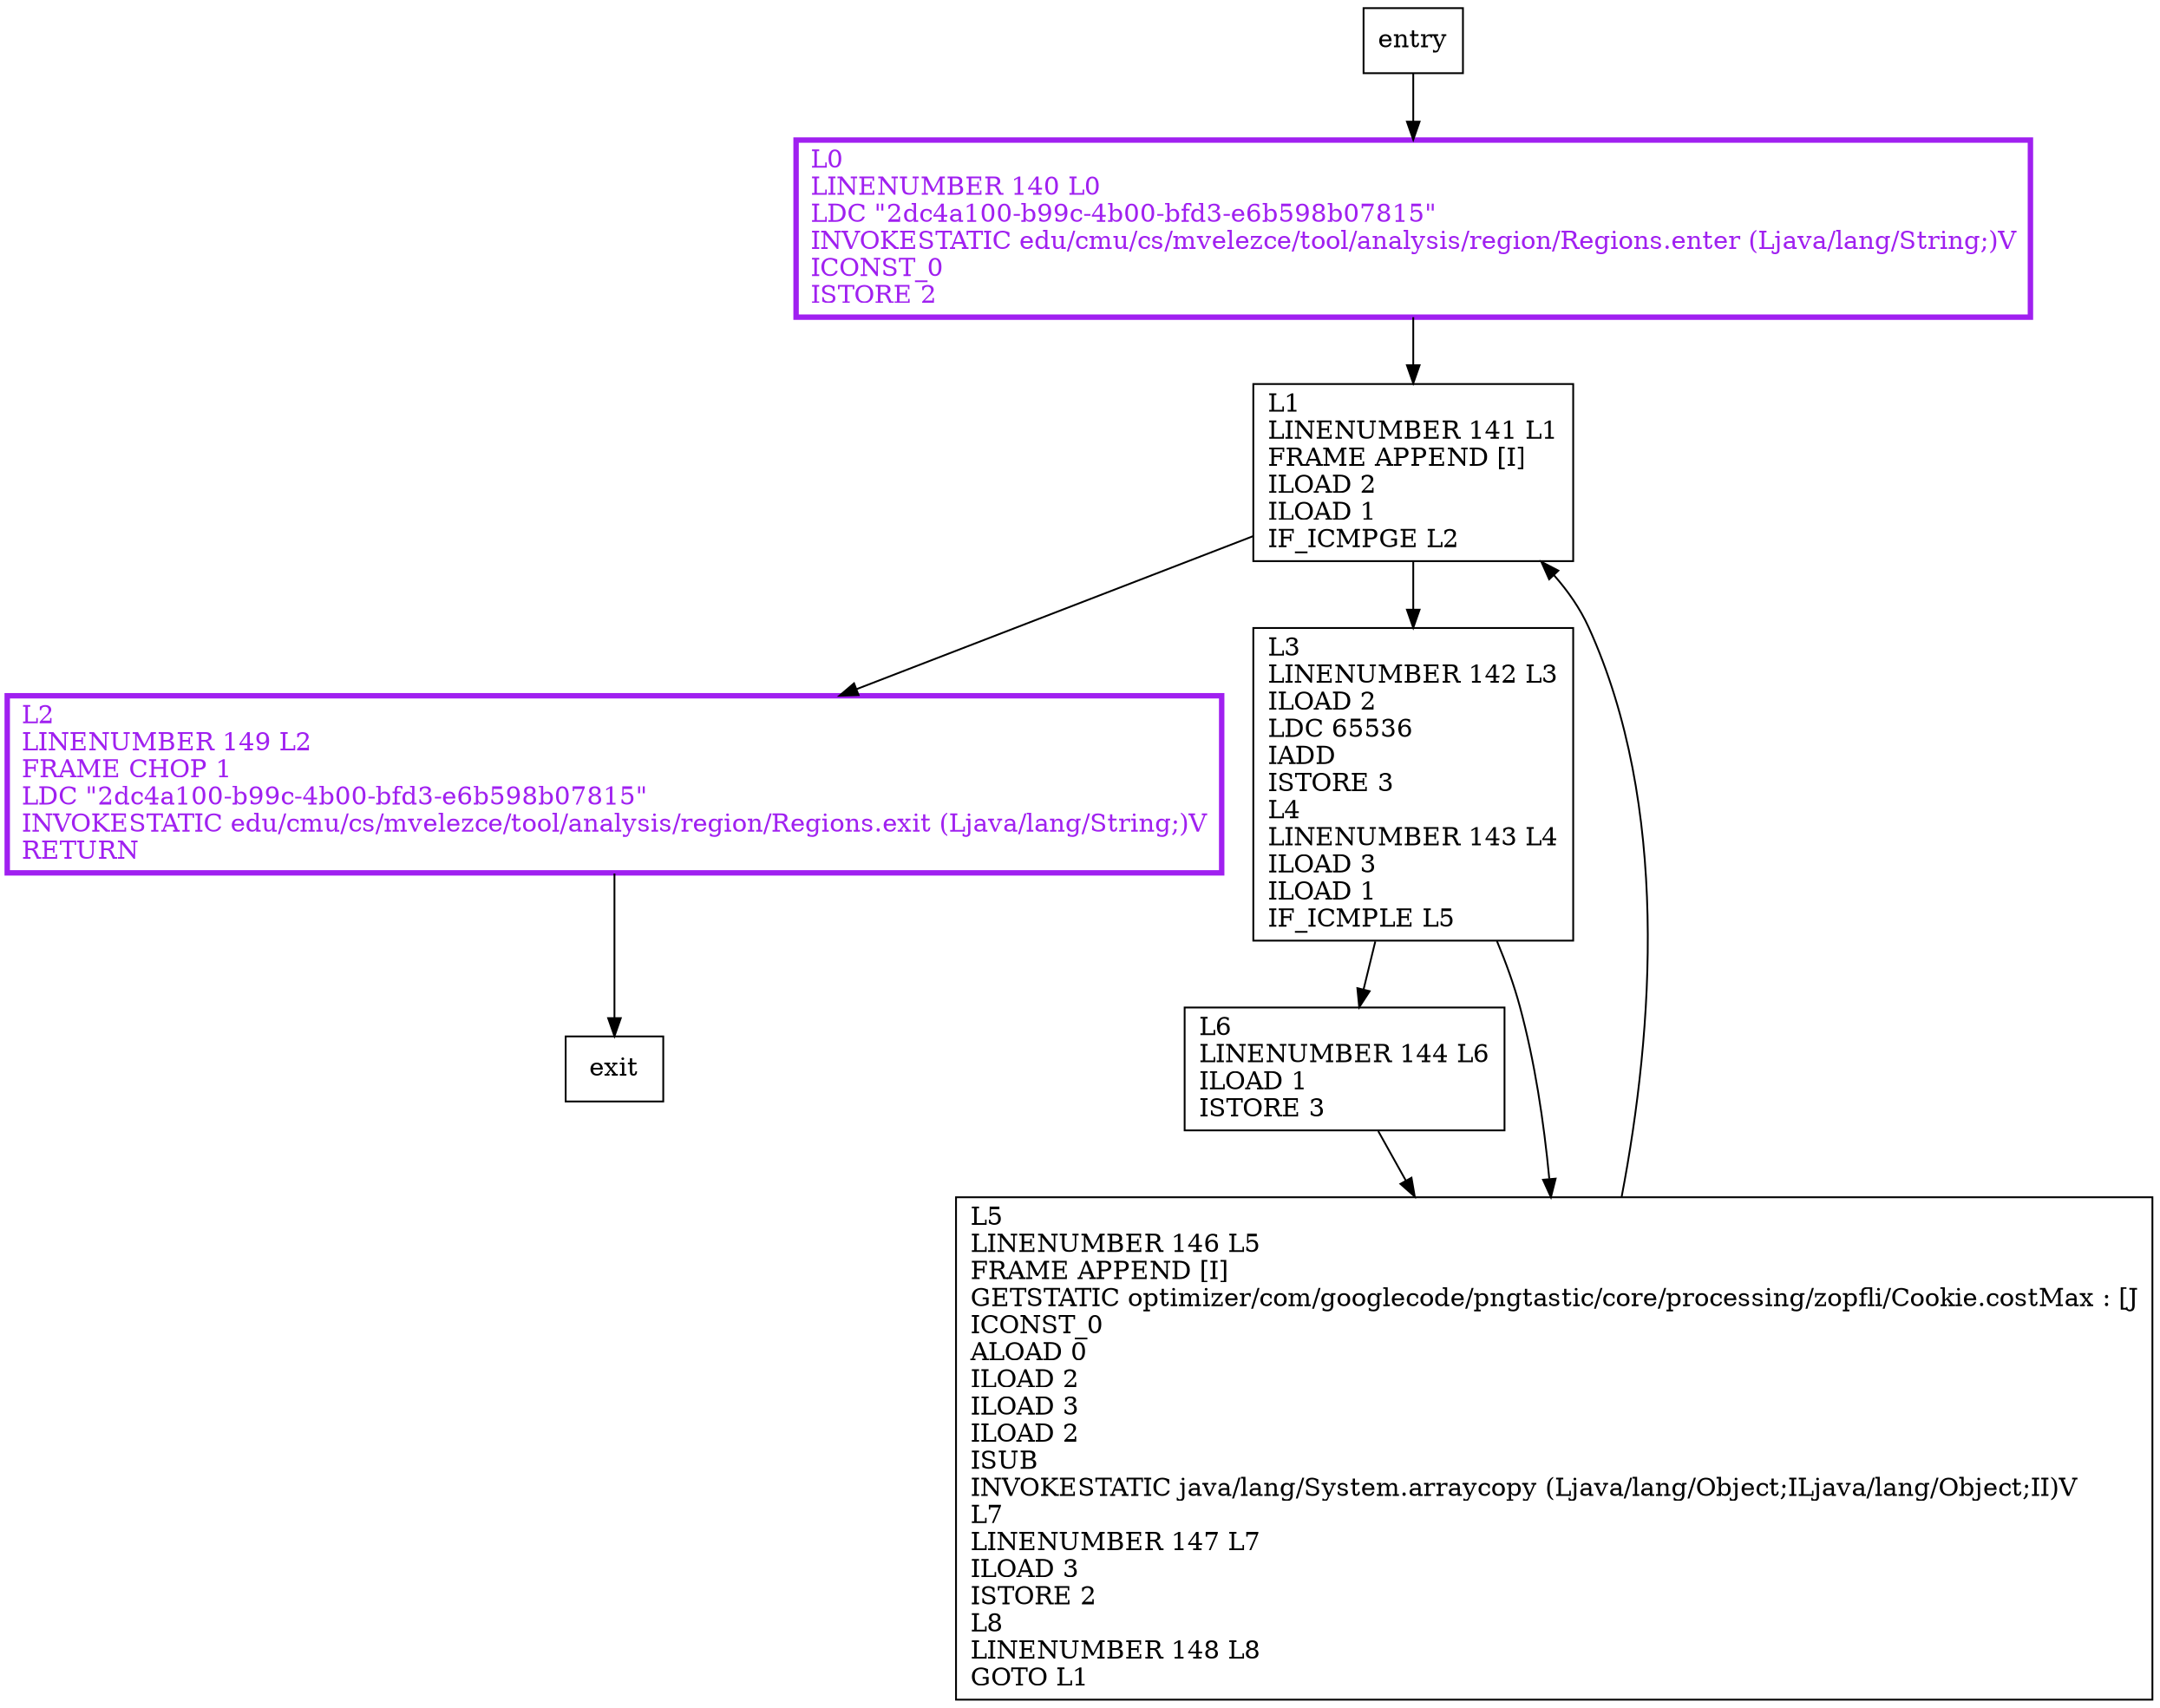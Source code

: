 digraph fillCostMax {
node [shape=record];
1595354442 [label="L0\lLINENUMBER 140 L0\lLDC \"2dc4a100-b99c-4b00-bfd3-e6b598b07815\"\lINVOKESTATIC edu/cmu/cs/mvelezce/tool/analysis/region/Regions.enter (Ljava/lang/String;)V\lICONST_0\lISTORE 2\l"];
57407566 [label="L1\lLINENUMBER 141 L1\lFRAME APPEND [I]\lILOAD 2\lILOAD 1\lIF_ICMPGE L2\l"];
2011982397 [label="L2\lLINENUMBER 149 L2\lFRAME CHOP 1\lLDC \"2dc4a100-b99c-4b00-bfd3-e6b598b07815\"\lINVOKESTATIC edu/cmu/cs/mvelezce/tool/analysis/region/Regions.exit (Ljava/lang/String;)V\lRETURN\l"];
1743770306 [label="L3\lLINENUMBER 142 L3\lILOAD 2\lLDC 65536\lIADD\lISTORE 3\lL4\lLINENUMBER 143 L4\lILOAD 3\lILOAD 1\lIF_ICMPLE L5\l"];
398644489 [label="L6\lLINENUMBER 144 L6\lILOAD 1\lISTORE 3\l"];
1910098693 [label="L5\lLINENUMBER 146 L5\lFRAME APPEND [I]\lGETSTATIC optimizer/com/googlecode/pngtastic/core/processing/zopfli/Cookie.costMax : [J\lICONST_0\lALOAD 0\lILOAD 2\lILOAD 3\lILOAD 2\lISUB\lINVOKESTATIC java/lang/System.arraycopy (Ljava/lang/Object;ILjava/lang/Object;II)V\lL7\lLINENUMBER 147 L7\lILOAD 3\lISTORE 2\lL8\lLINENUMBER 148 L8\lGOTO L1\l"];
entry;
exit;
entry -> 1595354442;
1595354442 -> 57407566;
57407566 -> 2011982397;
57407566 -> 1743770306;
2011982397 -> exit;
1743770306 -> 398644489;
1743770306 -> 1910098693;
398644489 -> 1910098693;
1910098693 -> 57407566;
1595354442[fontcolor="purple", penwidth=3, color="purple"];
2011982397[fontcolor="purple", penwidth=3, color="purple"];
}
